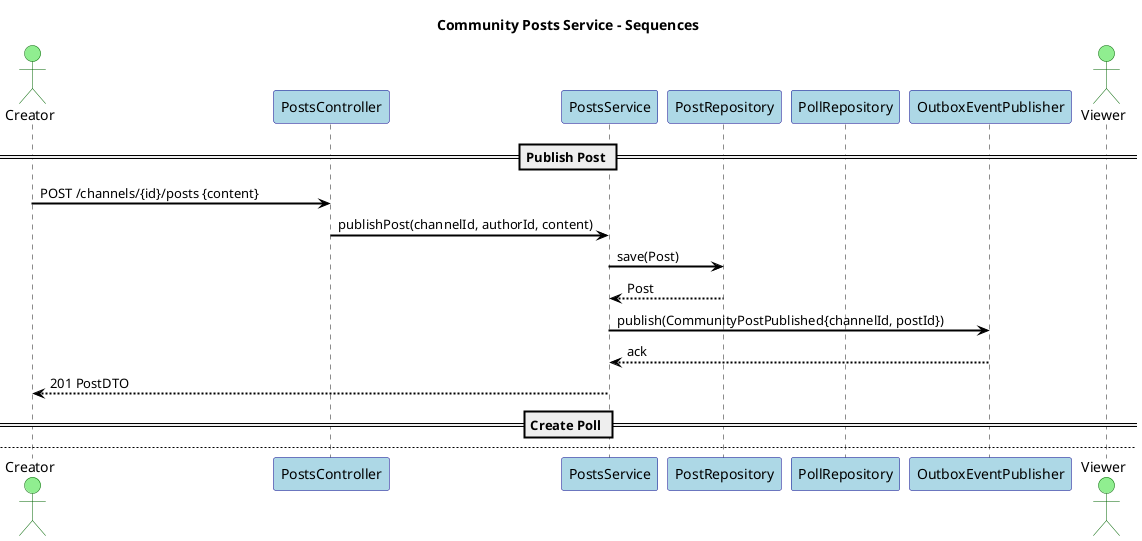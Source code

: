 @startuml
title Community Posts Service - Sequences

skinparam shadowing false
skinparam fontName "Helvetica"
skinparam titleFontName "Helvetica"
skinparam legendFontName "Helvetica"
skinparam noteFontName "Helvetica"
skinparam backgroundColor white
skinparam participantBackgroundColor lightblue
skinparam participantBorderColor darkblue
skinparam actorBackgroundColor lightgreen
skinparam actorBorderColor darkgreen
skinparam arrowColor black
skinparam arrowThickness 2
skinparam sequenceArrowThickness 2
skinparam sequenceMessageAlignment left
skinparam sequenceReferenceBackgroundColor lightyellow
skinparam sequenceReferenceBorderColor black


actor Creator
participant "PostsController" as C
participant "PostsService" as S
participant "PostRepository" as PostRepo
participant "PollRepository" as PollRepo
participant "OutboxEventPublisher" as Outbox

== Publish Post ==
Creator -> C: POST /channels/{id}/posts {content}
C -> S: publishPost(channelId, authorId, content)
S -> PostRepo: save(Post)
PostRepo --> S: Post
S -> Outbox: publish(CommunityPostPublished{channelId, postId})
Outbox --> S: ack
S --> Creator: 201 PostDTO

== Create Poll ==
newpage Create Poll
Creator -> C: POST /channels/{id}/polls {question, options}
C -> S: createPoll(channelId, question, options)
S -> PollRepo: save(Poll)
PollRepo --> S: Poll
S --> Creator: 201 PollDTO

== Vote ==
newpage Vote
actor Viewer
Viewer -> C: POST /channels/{id}/polls/{pollId}/vote {option}
C -> S: vote(pollId, userId, option)
S -> PollRepo: vote(pollId, userId, option)
PollRepo --> S: ok
S --> Viewer: 204

@enduml
